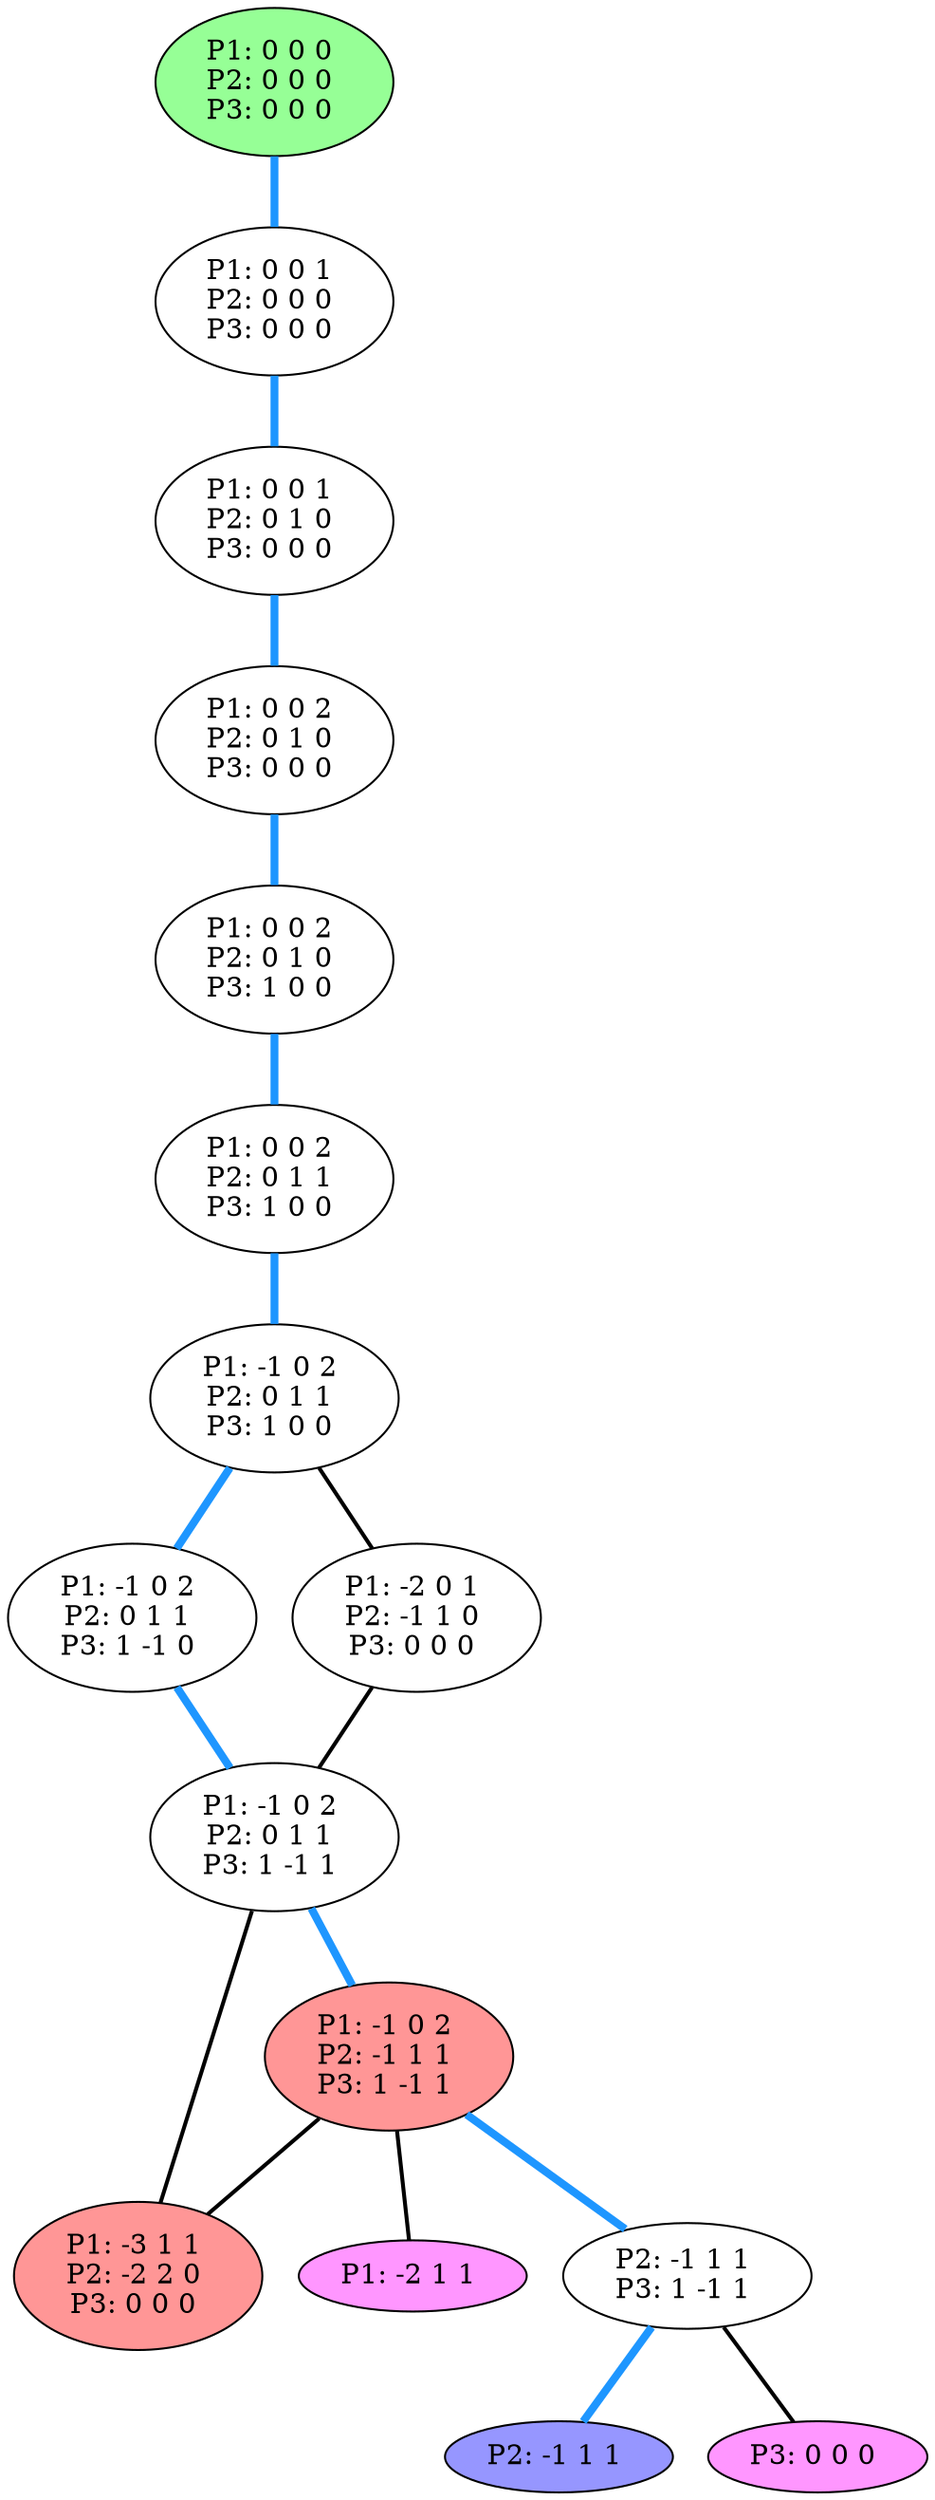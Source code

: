 graph G {
color = "black"
0 [label = "P1: 0 0 0 
P2: 0 0 0 
P3: 0 0 0 
",  style="filled", fillcolor = "#96FF96"];
1 [label = "P1: 0 0 1 
P2: 0 0 0 
P3: 0 0 0 
"];
2 [label = "P1: 0 0 1 
P2: 0 1 0 
P3: 0 0 0 
"];
3 [label = "P1: 0 0 2 
P2: 0 1 0 
P3: 0 0 0 
"];
4 [label = "P1: 0 0 2 
P2: 0 1 0 
P3: 1 0 0 
"];
5 [label = "P1: 0 0 2 
P2: 0 1 1 
P3: 1 0 0 
"];
6 [label = "P1: -1 0 2 
P2: 0 1 1 
P3: 1 0 0 
"];
7 [label = "P1: -1 0 2 
P2: 0 1 1 
P3: 1 -1 0 
"];
8 [label = "P1: -2 0 1 
P2: -1 1 0 
P3: 0 0 0 
"];
9 [label = "P1: -1 0 2 
P2: 0 1 1 
P3: 1 -1 1 
"];
10 [label = "P1: -1 0 2 
P2: -1 1 1 
P3: 1 -1 1 
",  style="filled", fillcolor = "#FF9696"];
11 [label = "P1: -3 1 1 
P2: -2 2 0 
P3: 0 0 0 
",  style="filled", fillcolor = "#FF9696"];
12 [label = "P1: -2 1 1 
",  style="filled", fillcolor = "#FF96FF"];
13 [label = "P2: -1 1 1 
P3: 1 -1 1 
"];
14 [label = "P2: -1 1 1 
", style="filled", fillcolor = "#9696FF"];
15 [label = "P3: 0 0 0 
",  style="filled", fillcolor = "#FF96FF"];
edge [style=bold];
0 -- 1 [color="#1E96FF", penwidth=4.0];

1 -- 2 [color="#1E96FF", penwidth=4.0];

2 -- 3 [color="#1E96FF", penwidth=4.0];

3 -- 4 [color="#1E96FF", penwidth=4.0];

4 -- 5 [color="#1E96FF", penwidth=4.0];

5 -- 6 [color="#1E96FF", penwidth=4.0];

6 -- 7 [color="#1E96FF", penwidth=4.0];
6 -- 8 [color=black];

7 -- 9 [color="#1E96FF", penwidth=4.0];

8 -- 9 [color=black];

9 -- 10 [color="#1E96FF", penwidth=4.0];
9 -- 11 [color=black];

10 -- 11 [color=black];
10 -- 13 [color="#1E96FF", penwidth=4.0];
10 -- 12 [color=black];


13 -- 15 [color=black];
13 -- 14 [color="#1E96FF", penwidth=4.0];

}
